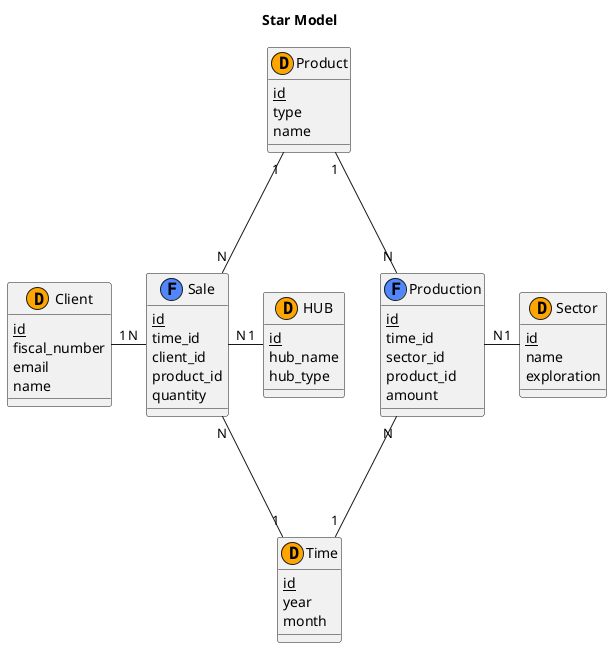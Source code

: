 @startuml
title "Star Model"


class Production <<(F,#5087FF)>>{
    {static} id
    time_id
    sector_id
    product_id
    amount
}

class Sale <<(F,#5087FF)>>{
    {static} id
    time_id
    client_id
    product_id
    quantity
}

class Time <<(D,#FFA500)>>{
    {static} id
    year
    month
}

class Client<<(D,#FFA500)>>{
    {static} id
    fiscal_number
    email
    name
}

class Product<<(D,#FFA500)>>{
    {static} id
    type
    name
}

class Sector<<(D,#FFA500)>>{
    {static}id
    name
    exploration
}

class HUB <<(D,#FFA500)>>{
    {static} id
    hub_name
    hub_type
}

Production "N" -down-- "1" Time
Sale "N" -down-- "1" Time
Sale "N" -up-- "1" Product
Production "N" -up-- "1" Product

Sale "N" -left "1" Client
Production "N" -right "1" Sector
Sale "N" -right "1" HUB

@enduml